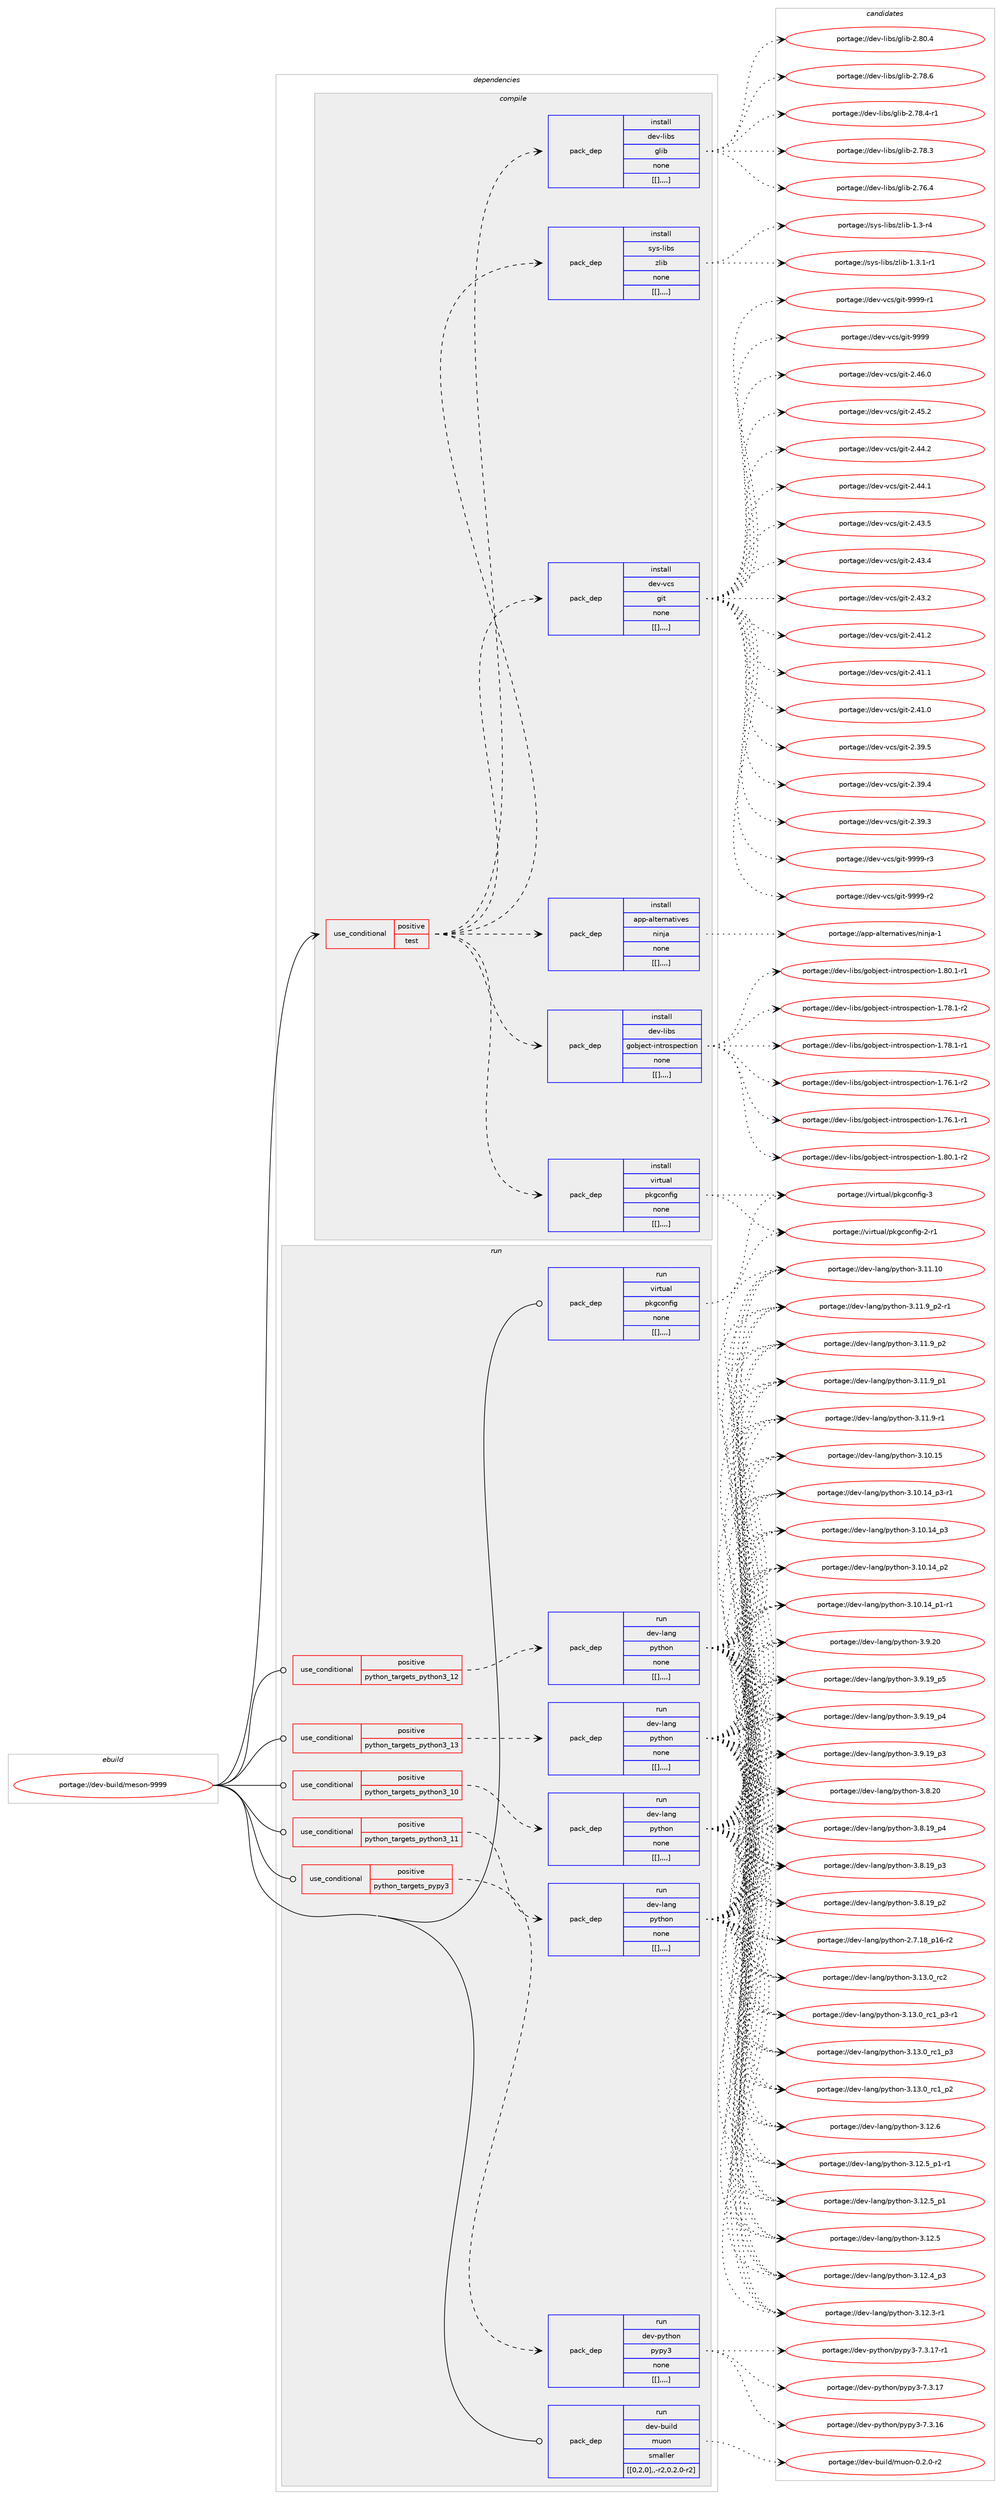digraph prolog {

# *************
# Graph options
# *************

newrank=true;
concentrate=true;
compound=true;
graph [rankdir=LR,fontname=Helvetica,fontsize=10,ranksep=1.5];#, ranksep=2.5, nodesep=0.2];
edge  [arrowhead=vee];
node  [fontname=Helvetica,fontsize=10];

# **********
# The ebuild
# **********

subgraph cluster_leftcol {
color=gray;
label=<<i>ebuild</i>>;
id [label="portage://dev-build/meson-9999", color=red, width=4, href="../dev-build/meson-9999.svg"];
}

# ****************
# The dependencies
# ****************

subgraph cluster_midcol {
color=gray;
label=<<i>dependencies</i>>;
subgraph cluster_compile {
fillcolor="#eeeeee";
style=filled;
label=<<i>compile</i>>;
subgraph cond16878 {
dependency64640 [label=<<TABLE BORDER="0" CELLBORDER="1" CELLSPACING="0" CELLPADDING="4"><TR><TD ROWSPAN="3" CELLPADDING="10">use_conditional</TD></TR><TR><TD>positive</TD></TR><TR><TD>test</TD></TR></TABLE>>, shape=none, color=red];
subgraph pack46841 {
dependency64641 [label=<<TABLE BORDER="0" CELLBORDER="1" CELLSPACING="0" CELLPADDING="4" WIDTH="220"><TR><TD ROWSPAN="6" CELLPADDING="30">pack_dep</TD></TR><TR><TD WIDTH="110">install</TD></TR><TR><TD>dev-libs</TD></TR><TR><TD>glib</TD></TR><TR><TD>none</TD></TR><TR><TD>[[],,,,]</TD></TR></TABLE>>, shape=none, color=blue];
}
dependency64640:e -> dependency64641:w [weight=20,style="dashed",arrowhead="vee"];
subgraph pack46842 {
dependency64642 [label=<<TABLE BORDER="0" CELLBORDER="1" CELLSPACING="0" CELLPADDING="4" WIDTH="220"><TR><TD ROWSPAN="6" CELLPADDING="30">pack_dep</TD></TR><TR><TD WIDTH="110">install</TD></TR><TR><TD>dev-libs</TD></TR><TR><TD>gobject-introspection</TD></TR><TR><TD>none</TD></TR><TR><TD>[[],,,,]</TD></TR></TABLE>>, shape=none, color=blue];
}
dependency64640:e -> dependency64642:w [weight=20,style="dashed",arrowhead="vee"];
subgraph pack46843 {
dependency64643 [label=<<TABLE BORDER="0" CELLBORDER="1" CELLSPACING="0" CELLPADDING="4" WIDTH="220"><TR><TD ROWSPAN="6" CELLPADDING="30">pack_dep</TD></TR><TR><TD WIDTH="110">install</TD></TR><TR><TD>app-alternatives</TD></TR><TR><TD>ninja</TD></TR><TR><TD>none</TD></TR><TR><TD>[[],,,,]</TD></TR></TABLE>>, shape=none, color=blue];
}
dependency64640:e -> dependency64643:w [weight=20,style="dashed",arrowhead="vee"];
subgraph pack46844 {
dependency64644 [label=<<TABLE BORDER="0" CELLBORDER="1" CELLSPACING="0" CELLPADDING="4" WIDTH="220"><TR><TD ROWSPAN="6" CELLPADDING="30">pack_dep</TD></TR><TR><TD WIDTH="110">install</TD></TR><TR><TD>dev-vcs</TD></TR><TR><TD>git</TD></TR><TR><TD>none</TD></TR><TR><TD>[[],,,,]</TD></TR></TABLE>>, shape=none, color=blue];
}
dependency64640:e -> dependency64644:w [weight=20,style="dashed",arrowhead="vee"];
subgraph pack46845 {
dependency64645 [label=<<TABLE BORDER="0" CELLBORDER="1" CELLSPACING="0" CELLPADDING="4" WIDTH="220"><TR><TD ROWSPAN="6" CELLPADDING="30">pack_dep</TD></TR><TR><TD WIDTH="110">install</TD></TR><TR><TD>sys-libs</TD></TR><TR><TD>zlib</TD></TR><TR><TD>none</TD></TR><TR><TD>[[],,,,]</TD></TR></TABLE>>, shape=none, color=blue];
}
dependency64640:e -> dependency64645:w [weight=20,style="dashed",arrowhead="vee"];
subgraph pack46846 {
dependency64646 [label=<<TABLE BORDER="0" CELLBORDER="1" CELLSPACING="0" CELLPADDING="4" WIDTH="220"><TR><TD ROWSPAN="6" CELLPADDING="30">pack_dep</TD></TR><TR><TD WIDTH="110">install</TD></TR><TR><TD>virtual</TD></TR><TR><TD>pkgconfig</TD></TR><TR><TD>none</TD></TR><TR><TD>[[],,,,]</TD></TR></TABLE>>, shape=none, color=blue];
}
dependency64640:e -> dependency64646:w [weight=20,style="dashed",arrowhead="vee"];
}
id:e -> dependency64640:w [weight=20,style="solid",arrowhead="vee"];
}
subgraph cluster_compileandrun {
fillcolor="#eeeeee";
style=filled;
label=<<i>compile and run</i>>;
}
subgraph cluster_run {
fillcolor="#eeeeee";
style=filled;
label=<<i>run</i>>;
subgraph cond16879 {
dependency64647 [label=<<TABLE BORDER="0" CELLBORDER="1" CELLSPACING="0" CELLPADDING="4"><TR><TD ROWSPAN="3" CELLPADDING="10">use_conditional</TD></TR><TR><TD>positive</TD></TR><TR><TD>python_targets_pypy3</TD></TR></TABLE>>, shape=none, color=red];
subgraph pack46847 {
dependency64648 [label=<<TABLE BORDER="0" CELLBORDER="1" CELLSPACING="0" CELLPADDING="4" WIDTH="220"><TR><TD ROWSPAN="6" CELLPADDING="30">pack_dep</TD></TR><TR><TD WIDTH="110">run</TD></TR><TR><TD>dev-python</TD></TR><TR><TD>pypy3</TD></TR><TR><TD>none</TD></TR><TR><TD>[[],,,,]</TD></TR></TABLE>>, shape=none, color=blue];
}
dependency64647:e -> dependency64648:w [weight=20,style="dashed",arrowhead="vee"];
}
id:e -> dependency64647:w [weight=20,style="solid",arrowhead="odot"];
subgraph cond16880 {
dependency64649 [label=<<TABLE BORDER="0" CELLBORDER="1" CELLSPACING="0" CELLPADDING="4"><TR><TD ROWSPAN="3" CELLPADDING="10">use_conditional</TD></TR><TR><TD>positive</TD></TR><TR><TD>python_targets_python3_10</TD></TR></TABLE>>, shape=none, color=red];
subgraph pack46848 {
dependency64650 [label=<<TABLE BORDER="0" CELLBORDER="1" CELLSPACING="0" CELLPADDING="4" WIDTH="220"><TR><TD ROWSPAN="6" CELLPADDING="30">pack_dep</TD></TR><TR><TD WIDTH="110">run</TD></TR><TR><TD>dev-lang</TD></TR><TR><TD>python</TD></TR><TR><TD>none</TD></TR><TR><TD>[[],,,,]</TD></TR></TABLE>>, shape=none, color=blue];
}
dependency64649:e -> dependency64650:w [weight=20,style="dashed",arrowhead="vee"];
}
id:e -> dependency64649:w [weight=20,style="solid",arrowhead="odot"];
subgraph cond16881 {
dependency64651 [label=<<TABLE BORDER="0" CELLBORDER="1" CELLSPACING="0" CELLPADDING="4"><TR><TD ROWSPAN="3" CELLPADDING="10">use_conditional</TD></TR><TR><TD>positive</TD></TR><TR><TD>python_targets_python3_11</TD></TR></TABLE>>, shape=none, color=red];
subgraph pack46849 {
dependency64652 [label=<<TABLE BORDER="0" CELLBORDER="1" CELLSPACING="0" CELLPADDING="4" WIDTH="220"><TR><TD ROWSPAN="6" CELLPADDING="30">pack_dep</TD></TR><TR><TD WIDTH="110">run</TD></TR><TR><TD>dev-lang</TD></TR><TR><TD>python</TD></TR><TR><TD>none</TD></TR><TR><TD>[[],,,,]</TD></TR></TABLE>>, shape=none, color=blue];
}
dependency64651:e -> dependency64652:w [weight=20,style="dashed",arrowhead="vee"];
}
id:e -> dependency64651:w [weight=20,style="solid",arrowhead="odot"];
subgraph cond16882 {
dependency64653 [label=<<TABLE BORDER="0" CELLBORDER="1" CELLSPACING="0" CELLPADDING="4"><TR><TD ROWSPAN="3" CELLPADDING="10">use_conditional</TD></TR><TR><TD>positive</TD></TR><TR><TD>python_targets_python3_12</TD></TR></TABLE>>, shape=none, color=red];
subgraph pack46850 {
dependency64654 [label=<<TABLE BORDER="0" CELLBORDER="1" CELLSPACING="0" CELLPADDING="4" WIDTH="220"><TR><TD ROWSPAN="6" CELLPADDING="30">pack_dep</TD></TR><TR><TD WIDTH="110">run</TD></TR><TR><TD>dev-lang</TD></TR><TR><TD>python</TD></TR><TR><TD>none</TD></TR><TR><TD>[[],,,,]</TD></TR></TABLE>>, shape=none, color=blue];
}
dependency64653:e -> dependency64654:w [weight=20,style="dashed",arrowhead="vee"];
}
id:e -> dependency64653:w [weight=20,style="solid",arrowhead="odot"];
subgraph cond16883 {
dependency64655 [label=<<TABLE BORDER="0" CELLBORDER="1" CELLSPACING="0" CELLPADDING="4"><TR><TD ROWSPAN="3" CELLPADDING="10">use_conditional</TD></TR><TR><TD>positive</TD></TR><TR><TD>python_targets_python3_13</TD></TR></TABLE>>, shape=none, color=red];
subgraph pack46851 {
dependency64656 [label=<<TABLE BORDER="0" CELLBORDER="1" CELLSPACING="0" CELLPADDING="4" WIDTH="220"><TR><TD ROWSPAN="6" CELLPADDING="30">pack_dep</TD></TR><TR><TD WIDTH="110">run</TD></TR><TR><TD>dev-lang</TD></TR><TR><TD>python</TD></TR><TR><TD>none</TD></TR><TR><TD>[[],,,,]</TD></TR></TABLE>>, shape=none, color=blue];
}
dependency64655:e -> dependency64656:w [weight=20,style="dashed",arrowhead="vee"];
}
id:e -> dependency64655:w [weight=20,style="solid",arrowhead="odot"];
subgraph pack46852 {
dependency64657 [label=<<TABLE BORDER="0" CELLBORDER="1" CELLSPACING="0" CELLPADDING="4" WIDTH="220"><TR><TD ROWSPAN="6" CELLPADDING="30">pack_dep</TD></TR><TR><TD WIDTH="110">run</TD></TR><TR><TD>virtual</TD></TR><TR><TD>pkgconfig</TD></TR><TR><TD>none</TD></TR><TR><TD>[[],,,,]</TD></TR></TABLE>>, shape=none, color=blue];
}
id:e -> dependency64657:w [weight=20,style="solid",arrowhead="odot"];
subgraph pack46853 {
dependency64658 [label=<<TABLE BORDER="0" CELLBORDER="1" CELLSPACING="0" CELLPADDING="4" WIDTH="220"><TR><TD ROWSPAN="6" CELLPADDING="30">pack_dep</TD></TR><TR><TD WIDTH="110">run</TD></TR><TR><TD>dev-build</TD></TR><TR><TD>muon</TD></TR><TR><TD>smaller</TD></TR><TR><TD>[[0,2,0],,-r2,0.2.0-r2]</TD></TR></TABLE>>, shape=none, color=blue];
}
id:e -> dependency64658:w [weight=20,style="solid",arrowhead="odot"];
}
}

# **************
# The candidates
# **************

subgraph cluster_choices {
rank=same;
color=gray;
label=<<i>candidates</i>>;

subgraph choice46841 {
color=black;
nodesep=1;
choice1001011184510810598115471031081059845504656484652 [label="portage://dev-libs/glib-2.80.4", color=red, width=4,href="../dev-libs/glib-2.80.4.svg"];
choice1001011184510810598115471031081059845504655564654 [label="portage://dev-libs/glib-2.78.6", color=red, width=4,href="../dev-libs/glib-2.78.6.svg"];
choice10010111845108105981154710310810598455046555646524511449 [label="portage://dev-libs/glib-2.78.4-r1", color=red, width=4,href="../dev-libs/glib-2.78.4-r1.svg"];
choice1001011184510810598115471031081059845504655564651 [label="portage://dev-libs/glib-2.78.3", color=red, width=4,href="../dev-libs/glib-2.78.3.svg"];
choice1001011184510810598115471031081059845504655544652 [label="portage://dev-libs/glib-2.76.4", color=red, width=4,href="../dev-libs/glib-2.76.4.svg"];
dependency64641:e -> choice1001011184510810598115471031081059845504656484652:w [style=dotted,weight="100"];
dependency64641:e -> choice1001011184510810598115471031081059845504655564654:w [style=dotted,weight="100"];
dependency64641:e -> choice10010111845108105981154710310810598455046555646524511449:w [style=dotted,weight="100"];
dependency64641:e -> choice1001011184510810598115471031081059845504655564651:w [style=dotted,weight="100"];
dependency64641:e -> choice1001011184510810598115471031081059845504655544652:w [style=dotted,weight="100"];
}
subgraph choice46842 {
color=black;
nodesep=1;
choice10010111845108105981154710311198106101991164510511011611411111511210199116105111110454946564846494511450 [label="portage://dev-libs/gobject-introspection-1.80.1-r2", color=red, width=4,href="../dev-libs/gobject-introspection-1.80.1-r2.svg"];
choice10010111845108105981154710311198106101991164510511011611411111511210199116105111110454946564846494511449 [label="portage://dev-libs/gobject-introspection-1.80.1-r1", color=red, width=4,href="../dev-libs/gobject-introspection-1.80.1-r1.svg"];
choice10010111845108105981154710311198106101991164510511011611411111511210199116105111110454946555646494511450 [label="portage://dev-libs/gobject-introspection-1.78.1-r2", color=red, width=4,href="../dev-libs/gobject-introspection-1.78.1-r2.svg"];
choice10010111845108105981154710311198106101991164510511011611411111511210199116105111110454946555646494511449 [label="portage://dev-libs/gobject-introspection-1.78.1-r1", color=red, width=4,href="../dev-libs/gobject-introspection-1.78.1-r1.svg"];
choice10010111845108105981154710311198106101991164510511011611411111511210199116105111110454946555446494511450 [label="portage://dev-libs/gobject-introspection-1.76.1-r2", color=red, width=4,href="../dev-libs/gobject-introspection-1.76.1-r2.svg"];
choice10010111845108105981154710311198106101991164510511011611411111511210199116105111110454946555446494511449 [label="portage://dev-libs/gobject-introspection-1.76.1-r1", color=red, width=4,href="../dev-libs/gobject-introspection-1.76.1-r1.svg"];
dependency64642:e -> choice10010111845108105981154710311198106101991164510511011611411111511210199116105111110454946564846494511450:w [style=dotted,weight="100"];
dependency64642:e -> choice10010111845108105981154710311198106101991164510511011611411111511210199116105111110454946564846494511449:w [style=dotted,weight="100"];
dependency64642:e -> choice10010111845108105981154710311198106101991164510511011611411111511210199116105111110454946555646494511450:w [style=dotted,weight="100"];
dependency64642:e -> choice10010111845108105981154710311198106101991164510511011611411111511210199116105111110454946555646494511449:w [style=dotted,weight="100"];
dependency64642:e -> choice10010111845108105981154710311198106101991164510511011611411111511210199116105111110454946555446494511450:w [style=dotted,weight="100"];
dependency64642:e -> choice10010111845108105981154710311198106101991164510511011611411111511210199116105111110454946555446494511449:w [style=dotted,weight="100"];
}
subgraph choice46843 {
color=black;
nodesep=1;
choice9711211245971081161011141109711610511810111547110105110106974549 [label="portage://app-alternatives/ninja-1", color=red, width=4,href="../app-alternatives/ninja-1.svg"];
dependency64643:e -> choice9711211245971081161011141109711610511810111547110105110106974549:w [style=dotted,weight="100"];
}
subgraph choice46844 {
color=black;
nodesep=1;
choice10010111845118991154710310511645575757574511451 [label="portage://dev-vcs/git-9999-r3", color=red, width=4,href="../dev-vcs/git-9999-r3.svg"];
choice10010111845118991154710310511645575757574511450 [label="portage://dev-vcs/git-9999-r2", color=red, width=4,href="../dev-vcs/git-9999-r2.svg"];
choice10010111845118991154710310511645575757574511449 [label="portage://dev-vcs/git-9999-r1", color=red, width=4,href="../dev-vcs/git-9999-r1.svg"];
choice1001011184511899115471031051164557575757 [label="portage://dev-vcs/git-9999", color=red, width=4,href="../dev-vcs/git-9999.svg"];
choice10010111845118991154710310511645504652544648 [label="portage://dev-vcs/git-2.46.0", color=red, width=4,href="../dev-vcs/git-2.46.0.svg"];
choice10010111845118991154710310511645504652534650 [label="portage://dev-vcs/git-2.45.2", color=red, width=4,href="../dev-vcs/git-2.45.2.svg"];
choice10010111845118991154710310511645504652524650 [label="portage://dev-vcs/git-2.44.2", color=red, width=4,href="../dev-vcs/git-2.44.2.svg"];
choice10010111845118991154710310511645504652524649 [label="portage://dev-vcs/git-2.44.1", color=red, width=4,href="../dev-vcs/git-2.44.1.svg"];
choice10010111845118991154710310511645504652514653 [label="portage://dev-vcs/git-2.43.5", color=red, width=4,href="../dev-vcs/git-2.43.5.svg"];
choice10010111845118991154710310511645504652514652 [label="portage://dev-vcs/git-2.43.4", color=red, width=4,href="../dev-vcs/git-2.43.4.svg"];
choice10010111845118991154710310511645504652514650 [label="portage://dev-vcs/git-2.43.2", color=red, width=4,href="../dev-vcs/git-2.43.2.svg"];
choice10010111845118991154710310511645504652494650 [label="portage://dev-vcs/git-2.41.2", color=red, width=4,href="../dev-vcs/git-2.41.2.svg"];
choice10010111845118991154710310511645504652494649 [label="portage://dev-vcs/git-2.41.1", color=red, width=4,href="../dev-vcs/git-2.41.1.svg"];
choice10010111845118991154710310511645504652494648 [label="portage://dev-vcs/git-2.41.0", color=red, width=4,href="../dev-vcs/git-2.41.0.svg"];
choice10010111845118991154710310511645504651574653 [label="portage://dev-vcs/git-2.39.5", color=red, width=4,href="../dev-vcs/git-2.39.5.svg"];
choice10010111845118991154710310511645504651574652 [label="portage://dev-vcs/git-2.39.4", color=red, width=4,href="../dev-vcs/git-2.39.4.svg"];
choice10010111845118991154710310511645504651574651 [label="portage://dev-vcs/git-2.39.3", color=red, width=4,href="../dev-vcs/git-2.39.3.svg"];
dependency64644:e -> choice10010111845118991154710310511645575757574511451:w [style=dotted,weight="100"];
dependency64644:e -> choice10010111845118991154710310511645575757574511450:w [style=dotted,weight="100"];
dependency64644:e -> choice10010111845118991154710310511645575757574511449:w [style=dotted,weight="100"];
dependency64644:e -> choice1001011184511899115471031051164557575757:w [style=dotted,weight="100"];
dependency64644:e -> choice10010111845118991154710310511645504652544648:w [style=dotted,weight="100"];
dependency64644:e -> choice10010111845118991154710310511645504652534650:w [style=dotted,weight="100"];
dependency64644:e -> choice10010111845118991154710310511645504652524650:w [style=dotted,weight="100"];
dependency64644:e -> choice10010111845118991154710310511645504652524649:w [style=dotted,weight="100"];
dependency64644:e -> choice10010111845118991154710310511645504652514653:w [style=dotted,weight="100"];
dependency64644:e -> choice10010111845118991154710310511645504652514652:w [style=dotted,weight="100"];
dependency64644:e -> choice10010111845118991154710310511645504652514650:w [style=dotted,weight="100"];
dependency64644:e -> choice10010111845118991154710310511645504652494650:w [style=dotted,weight="100"];
dependency64644:e -> choice10010111845118991154710310511645504652494649:w [style=dotted,weight="100"];
dependency64644:e -> choice10010111845118991154710310511645504652494648:w [style=dotted,weight="100"];
dependency64644:e -> choice10010111845118991154710310511645504651574653:w [style=dotted,weight="100"];
dependency64644:e -> choice10010111845118991154710310511645504651574652:w [style=dotted,weight="100"];
dependency64644:e -> choice10010111845118991154710310511645504651574651:w [style=dotted,weight="100"];
}
subgraph choice46845 {
color=black;
nodesep=1;
choice115121115451081059811547122108105984549465146494511449 [label="portage://sys-libs/zlib-1.3.1-r1", color=red, width=4,href="../sys-libs/zlib-1.3.1-r1.svg"];
choice11512111545108105981154712210810598454946514511452 [label="portage://sys-libs/zlib-1.3-r4", color=red, width=4,href="../sys-libs/zlib-1.3-r4.svg"];
dependency64645:e -> choice115121115451081059811547122108105984549465146494511449:w [style=dotted,weight="100"];
dependency64645:e -> choice11512111545108105981154712210810598454946514511452:w [style=dotted,weight="100"];
}
subgraph choice46846 {
color=black;
nodesep=1;
choice1181051141161179710847112107103991111101021051034551 [label="portage://virtual/pkgconfig-3", color=red, width=4,href="../virtual/pkgconfig-3.svg"];
choice11810511411611797108471121071039911111010210510345504511449 [label="portage://virtual/pkgconfig-2-r1", color=red, width=4,href="../virtual/pkgconfig-2-r1.svg"];
dependency64646:e -> choice1181051141161179710847112107103991111101021051034551:w [style=dotted,weight="100"];
dependency64646:e -> choice11810511411611797108471121071039911111010210510345504511449:w [style=dotted,weight="100"];
}
subgraph choice46847 {
color=black;
nodesep=1;
choice100101118451121211161041111104711212111212151455546514649554511449 [label="portage://dev-python/pypy3-7.3.17-r1", color=red, width=4,href="../dev-python/pypy3-7.3.17-r1.svg"];
choice10010111845112121116104111110471121211121215145554651464955 [label="portage://dev-python/pypy3-7.3.17", color=red, width=4,href="../dev-python/pypy3-7.3.17.svg"];
choice10010111845112121116104111110471121211121215145554651464954 [label="portage://dev-python/pypy3-7.3.16", color=red, width=4,href="../dev-python/pypy3-7.3.16.svg"];
dependency64648:e -> choice100101118451121211161041111104711212111212151455546514649554511449:w [style=dotted,weight="100"];
dependency64648:e -> choice10010111845112121116104111110471121211121215145554651464955:w [style=dotted,weight="100"];
dependency64648:e -> choice10010111845112121116104111110471121211121215145554651464954:w [style=dotted,weight="100"];
}
subgraph choice46848 {
color=black;
nodesep=1;
choice10010111845108971101034711212111610411111045514649514648951149950 [label="portage://dev-lang/python-3.13.0_rc2", color=red, width=4,href="../dev-lang/python-3.13.0_rc2.svg"];
choice1001011184510897110103471121211161041111104551464951464895114994995112514511449 [label="portage://dev-lang/python-3.13.0_rc1_p3-r1", color=red, width=4,href="../dev-lang/python-3.13.0_rc1_p3-r1.svg"];
choice100101118451089711010347112121116104111110455146495146489511499499511251 [label="portage://dev-lang/python-3.13.0_rc1_p3", color=red, width=4,href="../dev-lang/python-3.13.0_rc1_p3.svg"];
choice100101118451089711010347112121116104111110455146495146489511499499511250 [label="portage://dev-lang/python-3.13.0_rc1_p2", color=red, width=4,href="../dev-lang/python-3.13.0_rc1_p2.svg"];
choice10010111845108971101034711212111610411111045514649504654 [label="portage://dev-lang/python-3.12.6", color=red, width=4,href="../dev-lang/python-3.12.6.svg"];
choice1001011184510897110103471121211161041111104551464950465395112494511449 [label="portage://dev-lang/python-3.12.5_p1-r1", color=red, width=4,href="../dev-lang/python-3.12.5_p1-r1.svg"];
choice100101118451089711010347112121116104111110455146495046539511249 [label="portage://dev-lang/python-3.12.5_p1", color=red, width=4,href="../dev-lang/python-3.12.5_p1.svg"];
choice10010111845108971101034711212111610411111045514649504653 [label="portage://dev-lang/python-3.12.5", color=red, width=4,href="../dev-lang/python-3.12.5.svg"];
choice100101118451089711010347112121116104111110455146495046529511251 [label="portage://dev-lang/python-3.12.4_p3", color=red, width=4,href="../dev-lang/python-3.12.4_p3.svg"];
choice100101118451089711010347112121116104111110455146495046514511449 [label="portage://dev-lang/python-3.12.3-r1", color=red, width=4,href="../dev-lang/python-3.12.3-r1.svg"];
choice1001011184510897110103471121211161041111104551464949464948 [label="portage://dev-lang/python-3.11.10", color=red, width=4,href="../dev-lang/python-3.11.10.svg"];
choice1001011184510897110103471121211161041111104551464949465795112504511449 [label="portage://dev-lang/python-3.11.9_p2-r1", color=red, width=4,href="../dev-lang/python-3.11.9_p2-r1.svg"];
choice100101118451089711010347112121116104111110455146494946579511250 [label="portage://dev-lang/python-3.11.9_p2", color=red, width=4,href="../dev-lang/python-3.11.9_p2.svg"];
choice100101118451089711010347112121116104111110455146494946579511249 [label="portage://dev-lang/python-3.11.9_p1", color=red, width=4,href="../dev-lang/python-3.11.9_p1.svg"];
choice100101118451089711010347112121116104111110455146494946574511449 [label="portage://dev-lang/python-3.11.9-r1", color=red, width=4,href="../dev-lang/python-3.11.9-r1.svg"];
choice1001011184510897110103471121211161041111104551464948464953 [label="portage://dev-lang/python-3.10.15", color=red, width=4,href="../dev-lang/python-3.10.15.svg"];
choice100101118451089711010347112121116104111110455146494846495295112514511449 [label="portage://dev-lang/python-3.10.14_p3-r1", color=red, width=4,href="../dev-lang/python-3.10.14_p3-r1.svg"];
choice10010111845108971101034711212111610411111045514649484649529511251 [label="portage://dev-lang/python-3.10.14_p3", color=red, width=4,href="../dev-lang/python-3.10.14_p3.svg"];
choice10010111845108971101034711212111610411111045514649484649529511250 [label="portage://dev-lang/python-3.10.14_p2", color=red, width=4,href="../dev-lang/python-3.10.14_p2.svg"];
choice100101118451089711010347112121116104111110455146494846495295112494511449 [label="portage://dev-lang/python-3.10.14_p1-r1", color=red, width=4,href="../dev-lang/python-3.10.14_p1-r1.svg"];
choice10010111845108971101034711212111610411111045514657465048 [label="portage://dev-lang/python-3.9.20", color=red, width=4,href="../dev-lang/python-3.9.20.svg"];
choice100101118451089711010347112121116104111110455146574649579511253 [label="portage://dev-lang/python-3.9.19_p5", color=red, width=4,href="../dev-lang/python-3.9.19_p5.svg"];
choice100101118451089711010347112121116104111110455146574649579511252 [label="portage://dev-lang/python-3.9.19_p4", color=red, width=4,href="../dev-lang/python-3.9.19_p4.svg"];
choice100101118451089711010347112121116104111110455146574649579511251 [label="portage://dev-lang/python-3.9.19_p3", color=red, width=4,href="../dev-lang/python-3.9.19_p3.svg"];
choice10010111845108971101034711212111610411111045514656465048 [label="portage://dev-lang/python-3.8.20", color=red, width=4,href="../dev-lang/python-3.8.20.svg"];
choice100101118451089711010347112121116104111110455146564649579511252 [label="portage://dev-lang/python-3.8.19_p4", color=red, width=4,href="../dev-lang/python-3.8.19_p4.svg"];
choice100101118451089711010347112121116104111110455146564649579511251 [label="portage://dev-lang/python-3.8.19_p3", color=red, width=4,href="../dev-lang/python-3.8.19_p3.svg"];
choice100101118451089711010347112121116104111110455146564649579511250 [label="portage://dev-lang/python-3.8.19_p2", color=red, width=4,href="../dev-lang/python-3.8.19_p2.svg"];
choice100101118451089711010347112121116104111110455046554649569511249544511450 [label="portage://dev-lang/python-2.7.18_p16-r2", color=red, width=4,href="../dev-lang/python-2.7.18_p16-r2.svg"];
dependency64650:e -> choice10010111845108971101034711212111610411111045514649514648951149950:w [style=dotted,weight="100"];
dependency64650:e -> choice1001011184510897110103471121211161041111104551464951464895114994995112514511449:w [style=dotted,weight="100"];
dependency64650:e -> choice100101118451089711010347112121116104111110455146495146489511499499511251:w [style=dotted,weight="100"];
dependency64650:e -> choice100101118451089711010347112121116104111110455146495146489511499499511250:w [style=dotted,weight="100"];
dependency64650:e -> choice10010111845108971101034711212111610411111045514649504654:w [style=dotted,weight="100"];
dependency64650:e -> choice1001011184510897110103471121211161041111104551464950465395112494511449:w [style=dotted,weight="100"];
dependency64650:e -> choice100101118451089711010347112121116104111110455146495046539511249:w [style=dotted,weight="100"];
dependency64650:e -> choice10010111845108971101034711212111610411111045514649504653:w [style=dotted,weight="100"];
dependency64650:e -> choice100101118451089711010347112121116104111110455146495046529511251:w [style=dotted,weight="100"];
dependency64650:e -> choice100101118451089711010347112121116104111110455146495046514511449:w [style=dotted,weight="100"];
dependency64650:e -> choice1001011184510897110103471121211161041111104551464949464948:w [style=dotted,weight="100"];
dependency64650:e -> choice1001011184510897110103471121211161041111104551464949465795112504511449:w [style=dotted,weight="100"];
dependency64650:e -> choice100101118451089711010347112121116104111110455146494946579511250:w [style=dotted,weight="100"];
dependency64650:e -> choice100101118451089711010347112121116104111110455146494946579511249:w [style=dotted,weight="100"];
dependency64650:e -> choice100101118451089711010347112121116104111110455146494946574511449:w [style=dotted,weight="100"];
dependency64650:e -> choice1001011184510897110103471121211161041111104551464948464953:w [style=dotted,weight="100"];
dependency64650:e -> choice100101118451089711010347112121116104111110455146494846495295112514511449:w [style=dotted,weight="100"];
dependency64650:e -> choice10010111845108971101034711212111610411111045514649484649529511251:w [style=dotted,weight="100"];
dependency64650:e -> choice10010111845108971101034711212111610411111045514649484649529511250:w [style=dotted,weight="100"];
dependency64650:e -> choice100101118451089711010347112121116104111110455146494846495295112494511449:w [style=dotted,weight="100"];
dependency64650:e -> choice10010111845108971101034711212111610411111045514657465048:w [style=dotted,weight="100"];
dependency64650:e -> choice100101118451089711010347112121116104111110455146574649579511253:w [style=dotted,weight="100"];
dependency64650:e -> choice100101118451089711010347112121116104111110455146574649579511252:w [style=dotted,weight="100"];
dependency64650:e -> choice100101118451089711010347112121116104111110455146574649579511251:w [style=dotted,weight="100"];
dependency64650:e -> choice10010111845108971101034711212111610411111045514656465048:w [style=dotted,weight="100"];
dependency64650:e -> choice100101118451089711010347112121116104111110455146564649579511252:w [style=dotted,weight="100"];
dependency64650:e -> choice100101118451089711010347112121116104111110455146564649579511251:w [style=dotted,weight="100"];
dependency64650:e -> choice100101118451089711010347112121116104111110455146564649579511250:w [style=dotted,weight="100"];
dependency64650:e -> choice100101118451089711010347112121116104111110455046554649569511249544511450:w [style=dotted,weight="100"];
}
subgraph choice46849 {
color=black;
nodesep=1;
choice10010111845108971101034711212111610411111045514649514648951149950 [label="portage://dev-lang/python-3.13.0_rc2", color=red, width=4,href="../dev-lang/python-3.13.0_rc2.svg"];
choice1001011184510897110103471121211161041111104551464951464895114994995112514511449 [label="portage://dev-lang/python-3.13.0_rc1_p3-r1", color=red, width=4,href="../dev-lang/python-3.13.0_rc1_p3-r1.svg"];
choice100101118451089711010347112121116104111110455146495146489511499499511251 [label="portage://dev-lang/python-3.13.0_rc1_p3", color=red, width=4,href="../dev-lang/python-3.13.0_rc1_p3.svg"];
choice100101118451089711010347112121116104111110455146495146489511499499511250 [label="portage://dev-lang/python-3.13.0_rc1_p2", color=red, width=4,href="../dev-lang/python-3.13.0_rc1_p2.svg"];
choice10010111845108971101034711212111610411111045514649504654 [label="portage://dev-lang/python-3.12.6", color=red, width=4,href="../dev-lang/python-3.12.6.svg"];
choice1001011184510897110103471121211161041111104551464950465395112494511449 [label="portage://dev-lang/python-3.12.5_p1-r1", color=red, width=4,href="../dev-lang/python-3.12.5_p1-r1.svg"];
choice100101118451089711010347112121116104111110455146495046539511249 [label="portage://dev-lang/python-3.12.5_p1", color=red, width=4,href="../dev-lang/python-3.12.5_p1.svg"];
choice10010111845108971101034711212111610411111045514649504653 [label="portage://dev-lang/python-3.12.5", color=red, width=4,href="../dev-lang/python-3.12.5.svg"];
choice100101118451089711010347112121116104111110455146495046529511251 [label="portage://dev-lang/python-3.12.4_p3", color=red, width=4,href="../dev-lang/python-3.12.4_p3.svg"];
choice100101118451089711010347112121116104111110455146495046514511449 [label="portage://dev-lang/python-3.12.3-r1", color=red, width=4,href="../dev-lang/python-3.12.3-r1.svg"];
choice1001011184510897110103471121211161041111104551464949464948 [label="portage://dev-lang/python-3.11.10", color=red, width=4,href="../dev-lang/python-3.11.10.svg"];
choice1001011184510897110103471121211161041111104551464949465795112504511449 [label="portage://dev-lang/python-3.11.9_p2-r1", color=red, width=4,href="../dev-lang/python-3.11.9_p2-r1.svg"];
choice100101118451089711010347112121116104111110455146494946579511250 [label="portage://dev-lang/python-3.11.9_p2", color=red, width=4,href="../dev-lang/python-3.11.9_p2.svg"];
choice100101118451089711010347112121116104111110455146494946579511249 [label="portage://dev-lang/python-3.11.9_p1", color=red, width=4,href="../dev-lang/python-3.11.9_p1.svg"];
choice100101118451089711010347112121116104111110455146494946574511449 [label="portage://dev-lang/python-3.11.9-r1", color=red, width=4,href="../dev-lang/python-3.11.9-r1.svg"];
choice1001011184510897110103471121211161041111104551464948464953 [label="portage://dev-lang/python-3.10.15", color=red, width=4,href="../dev-lang/python-3.10.15.svg"];
choice100101118451089711010347112121116104111110455146494846495295112514511449 [label="portage://dev-lang/python-3.10.14_p3-r1", color=red, width=4,href="../dev-lang/python-3.10.14_p3-r1.svg"];
choice10010111845108971101034711212111610411111045514649484649529511251 [label="portage://dev-lang/python-3.10.14_p3", color=red, width=4,href="../dev-lang/python-3.10.14_p3.svg"];
choice10010111845108971101034711212111610411111045514649484649529511250 [label="portage://dev-lang/python-3.10.14_p2", color=red, width=4,href="../dev-lang/python-3.10.14_p2.svg"];
choice100101118451089711010347112121116104111110455146494846495295112494511449 [label="portage://dev-lang/python-3.10.14_p1-r1", color=red, width=4,href="../dev-lang/python-3.10.14_p1-r1.svg"];
choice10010111845108971101034711212111610411111045514657465048 [label="portage://dev-lang/python-3.9.20", color=red, width=4,href="../dev-lang/python-3.9.20.svg"];
choice100101118451089711010347112121116104111110455146574649579511253 [label="portage://dev-lang/python-3.9.19_p5", color=red, width=4,href="../dev-lang/python-3.9.19_p5.svg"];
choice100101118451089711010347112121116104111110455146574649579511252 [label="portage://dev-lang/python-3.9.19_p4", color=red, width=4,href="../dev-lang/python-3.9.19_p4.svg"];
choice100101118451089711010347112121116104111110455146574649579511251 [label="portage://dev-lang/python-3.9.19_p3", color=red, width=4,href="../dev-lang/python-3.9.19_p3.svg"];
choice10010111845108971101034711212111610411111045514656465048 [label="portage://dev-lang/python-3.8.20", color=red, width=4,href="../dev-lang/python-3.8.20.svg"];
choice100101118451089711010347112121116104111110455146564649579511252 [label="portage://dev-lang/python-3.8.19_p4", color=red, width=4,href="../dev-lang/python-3.8.19_p4.svg"];
choice100101118451089711010347112121116104111110455146564649579511251 [label="portage://dev-lang/python-3.8.19_p3", color=red, width=4,href="../dev-lang/python-3.8.19_p3.svg"];
choice100101118451089711010347112121116104111110455146564649579511250 [label="portage://dev-lang/python-3.8.19_p2", color=red, width=4,href="../dev-lang/python-3.8.19_p2.svg"];
choice100101118451089711010347112121116104111110455046554649569511249544511450 [label="portage://dev-lang/python-2.7.18_p16-r2", color=red, width=4,href="../dev-lang/python-2.7.18_p16-r2.svg"];
dependency64652:e -> choice10010111845108971101034711212111610411111045514649514648951149950:w [style=dotted,weight="100"];
dependency64652:e -> choice1001011184510897110103471121211161041111104551464951464895114994995112514511449:w [style=dotted,weight="100"];
dependency64652:e -> choice100101118451089711010347112121116104111110455146495146489511499499511251:w [style=dotted,weight="100"];
dependency64652:e -> choice100101118451089711010347112121116104111110455146495146489511499499511250:w [style=dotted,weight="100"];
dependency64652:e -> choice10010111845108971101034711212111610411111045514649504654:w [style=dotted,weight="100"];
dependency64652:e -> choice1001011184510897110103471121211161041111104551464950465395112494511449:w [style=dotted,weight="100"];
dependency64652:e -> choice100101118451089711010347112121116104111110455146495046539511249:w [style=dotted,weight="100"];
dependency64652:e -> choice10010111845108971101034711212111610411111045514649504653:w [style=dotted,weight="100"];
dependency64652:e -> choice100101118451089711010347112121116104111110455146495046529511251:w [style=dotted,weight="100"];
dependency64652:e -> choice100101118451089711010347112121116104111110455146495046514511449:w [style=dotted,weight="100"];
dependency64652:e -> choice1001011184510897110103471121211161041111104551464949464948:w [style=dotted,weight="100"];
dependency64652:e -> choice1001011184510897110103471121211161041111104551464949465795112504511449:w [style=dotted,weight="100"];
dependency64652:e -> choice100101118451089711010347112121116104111110455146494946579511250:w [style=dotted,weight="100"];
dependency64652:e -> choice100101118451089711010347112121116104111110455146494946579511249:w [style=dotted,weight="100"];
dependency64652:e -> choice100101118451089711010347112121116104111110455146494946574511449:w [style=dotted,weight="100"];
dependency64652:e -> choice1001011184510897110103471121211161041111104551464948464953:w [style=dotted,weight="100"];
dependency64652:e -> choice100101118451089711010347112121116104111110455146494846495295112514511449:w [style=dotted,weight="100"];
dependency64652:e -> choice10010111845108971101034711212111610411111045514649484649529511251:w [style=dotted,weight="100"];
dependency64652:e -> choice10010111845108971101034711212111610411111045514649484649529511250:w [style=dotted,weight="100"];
dependency64652:e -> choice100101118451089711010347112121116104111110455146494846495295112494511449:w [style=dotted,weight="100"];
dependency64652:e -> choice10010111845108971101034711212111610411111045514657465048:w [style=dotted,weight="100"];
dependency64652:e -> choice100101118451089711010347112121116104111110455146574649579511253:w [style=dotted,weight="100"];
dependency64652:e -> choice100101118451089711010347112121116104111110455146574649579511252:w [style=dotted,weight="100"];
dependency64652:e -> choice100101118451089711010347112121116104111110455146574649579511251:w [style=dotted,weight="100"];
dependency64652:e -> choice10010111845108971101034711212111610411111045514656465048:w [style=dotted,weight="100"];
dependency64652:e -> choice100101118451089711010347112121116104111110455146564649579511252:w [style=dotted,weight="100"];
dependency64652:e -> choice100101118451089711010347112121116104111110455146564649579511251:w [style=dotted,weight="100"];
dependency64652:e -> choice100101118451089711010347112121116104111110455146564649579511250:w [style=dotted,weight="100"];
dependency64652:e -> choice100101118451089711010347112121116104111110455046554649569511249544511450:w [style=dotted,weight="100"];
}
subgraph choice46850 {
color=black;
nodesep=1;
choice10010111845108971101034711212111610411111045514649514648951149950 [label="portage://dev-lang/python-3.13.0_rc2", color=red, width=4,href="../dev-lang/python-3.13.0_rc2.svg"];
choice1001011184510897110103471121211161041111104551464951464895114994995112514511449 [label="portage://dev-lang/python-3.13.0_rc1_p3-r1", color=red, width=4,href="../dev-lang/python-3.13.0_rc1_p3-r1.svg"];
choice100101118451089711010347112121116104111110455146495146489511499499511251 [label="portage://dev-lang/python-3.13.0_rc1_p3", color=red, width=4,href="../dev-lang/python-3.13.0_rc1_p3.svg"];
choice100101118451089711010347112121116104111110455146495146489511499499511250 [label="portage://dev-lang/python-3.13.0_rc1_p2", color=red, width=4,href="../dev-lang/python-3.13.0_rc1_p2.svg"];
choice10010111845108971101034711212111610411111045514649504654 [label="portage://dev-lang/python-3.12.6", color=red, width=4,href="../dev-lang/python-3.12.6.svg"];
choice1001011184510897110103471121211161041111104551464950465395112494511449 [label="portage://dev-lang/python-3.12.5_p1-r1", color=red, width=4,href="../dev-lang/python-3.12.5_p1-r1.svg"];
choice100101118451089711010347112121116104111110455146495046539511249 [label="portage://dev-lang/python-3.12.5_p1", color=red, width=4,href="../dev-lang/python-3.12.5_p1.svg"];
choice10010111845108971101034711212111610411111045514649504653 [label="portage://dev-lang/python-3.12.5", color=red, width=4,href="../dev-lang/python-3.12.5.svg"];
choice100101118451089711010347112121116104111110455146495046529511251 [label="portage://dev-lang/python-3.12.4_p3", color=red, width=4,href="../dev-lang/python-3.12.4_p3.svg"];
choice100101118451089711010347112121116104111110455146495046514511449 [label="portage://dev-lang/python-3.12.3-r1", color=red, width=4,href="../dev-lang/python-3.12.3-r1.svg"];
choice1001011184510897110103471121211161041111104551464949464948 [label="portage://dev-lang/python-3.11.10", color=red, width=4,href="../dev-lang/python-3.11.10.svg"];
choice1001011184510897110103471121211161041111104551464949465795112504511449 [label="portage://dev-lang/python-3.11.9_p2-r1", color=red, width=4,href="../dev-lang/python-3.11.9_p2-r1.svg"];
choice100101118451089711010347112121116104111110455146494946579511250 [label="portage://dev-lang/python-3.11.9_p2", color=red, width=4,href="../dev-lang/python-3.11.9_p2.svg"];
choice100101118451089711010347112121116104111110455146494946579511249 [label="portage://dev-lang/python-3.11.9_p1", color=red, width=4,href="../dev-lang/python-3.11.9_p1.svg"];
choice100101118451089711010347112121116104111110455146494946574511449 [label="portage://dev-lang/python-3.11.9-r1", color=red, width=4,href="../dev-lang/python-3.11.9-r1.svg"];
choice1001011184510897110103471121211161041111104551464948464953 [label="portage://dev-lang/python-3.10.15", color=red, width=4,href="../dev-lang/python-3.10.15.svg"];
choice100101118451089711010347112121116104111110455146494846495295112514511449 [label="portage://dev-lang/python-3.10.14_p3-r1", color=red, width=4,href="../dev-lang/python-3.10.14_p3-r1.svg"];
choice10010111845108971101034711212111610411111045514649484649529511251 [label="portage://dev-lang/python-3.10.14_p3", color=red, width=4,href="../dev-lang/python-3.10.14_p3.svg"];
choice10010111845108971101034711212111610411111045514649484649529511250 [label="portage://dev-lang/python-3.10.14_p2", color=red, width=4,href="../dev-lang/python-3.10.14_p2.svg"];
choice100101118451089711010347112121116104111110455146494846495295112494511449 [label="portage://dev-lang/python-3.10.14_p1-r1", color=red, width=4,href="../dev-lang/python-3.10.14_p1-r1.svg"];
choice10010111845108971101034711212111610411111045514657465048 [label="portage://dev-lang/python-3.9.20", color=red, width=4,href="../dev-lang/python-3.9.20.svg"];
choice100101118451089711010347112121116104111110455146574649579511253 [label="portage://dev-lang/python-3.9.19_p5", color=red, width=4,href="../dev-lang/python-3.9.19_p5.svg"];
choice100101118451089711010347112121116104111110455146574649579511252 [label="portage://dev-lang/python-3.9.19_p4", color=red, width=4,href="../dev-lang/python-3.9.19_p4.svg"];
choice100101118451089711010347112121116104111110455146574649579511251 [label="portage://dev-lang/python-3.9.19_p3", color=red, width=4,href="../dev-lang/python-3.9.19_p3.svg"];
choice10010111845108971101034711212111610411111045514656465048 [label="portage://dev-lang/python-3.8.20", color=red, width=4,href="../dev-lang/python-3.8.20.svg"];
choice100101118451089711010347112121116104111110455146564649579511252 [label="portage://dev-lang/python-3.8.19_p4", color=red, width=4,href="../dev-lang/python-3.8.19_p4.svg"];
choice100101118451089711010347112121116104111110455146564649579511251 [label="portage://dev-lang/python-3.8.19_p3", color=red, width=4,href="../dev-lang/python-3.8.19_p3.svg"];
choice100101118451089711010347112121116104111110455146564649579511250 [label="portage://dev-lang/python-3.8.19_p2", color=red, width=4,href="../dev-lang/python-3.8.19_p2.svg"];
choice100101118451089711010347112121116104111110455046554649569511249544511450 [label="portage://dev-lang/python-2.7.18_p16-r2", color=red, width=4,href="../dev-lang/python-2.7.18_p16-r2.svg"];
dependency64654:e -> choice10010111845108971101034711212111610411111045514649514648951149950:w [style=dotted,weight="100"];
dependency64654:e -> choice1001011184510897110103471121211161041111104551464951464895114994995112514511449:w [style=dotted,weight="100"];
dependency64654:e -> choice100101118451089711010347112121116104111110455146495146489511499499511251:w [style=dotted,weight="100"];
dependency64654:e -> choice100101118451089711010347112121116104111110455146495146489511499499511250:w [style=dotted,weight="100"];
dependency64654:e -> choice10010111845108971101034711212111610411111045514649504654:w [style=dotted,weight="100"];
dependency64654:e -> choice1001011184510897110103471121211161041111104551464950465395112494511449:w [style=dotted,weight="100"];
dependency64654:e -> choice100101118451089711010347112121116104111110455146495046539511249:w [style=dotted,weight="100"];
dependency64654:e -> choice10010111845108971101034711212111610411111045514649504653:w [style=dotted,weight="100"];
dependency64654:e -> choice100101118451089711010347112121116104111110455146495046529511251:w [style=dotted,weight="100"];
dependency64654:e -> choice100101118451089711010347112121116104111110455146495046514511449:w [style=dotted,weight="100"];
dependency64654:e -> choice1001011184510897110103471121211161041111104551464949464948:w [style=dotted,weight="100"];
dependency64654:e -> choice1001011184510897110103471121211161041111104551464949465795112504511449:w [style=dotted,weight="100"];
dependency64654:e -> choice100101118451089711010347112121116104111110455146494946579511250:w [style=dotted,weight="100"];
dependency64654:e -> choice100101118451089711010347112121116104111110455146494946579511249:w [style=dotted,weight="100"];
dependency64654:e -> choice100101118451089711010347112121116104111110455146494946574511449:w [style=dotted,weight="100"];
dependency64654:e -> choice1001011184510897110103471121211161041111104551464948464953:w [style=dotted,weight="100"];
dependency64654:e -> choice100101118451089711010347112121116104111110455146494846495295112514511449:w [style=dotted,weight="100"];
dependency64654:e -> choice10010111845108971101034711212111610411111045514649484649529511251:w [style=dotted,weight="100"];
dependency64654:e -> choice10010111845108971101034711212111610411111045514649484649529511250:w [style=dotted,weight="100"];
dependency64654:e -> choice100101118451089711010347112121116104111110455146494846495295112494511449:w [style=dotted,weight="100"];
dependency64654:e -> choice10010111845108971101034711212111610411111045514657465048:w [style=dotted,weight="100"];
dependency64654:e -> choice100101118451089711010347112121116104111110455146574649579511253:w [style=dotted,weight="100"];
dependency64654:e -> choice100101118451089711010347112121116104111110455146574649579511252:w [style=dotted,weight="100"];
dependency64654:e -> choice100101118451089711010347112121116104111110455146574649579511251:w [style=dotted,weight="100"];
dependency64654:e -> choice10010111845108971101034711212111610411111045514656465048:w [style=dotted,weight="100"];
dependency64654:e -> choice100101118451089711010347112121116104111110455146564649579511252:w [style=dotted,weight="100"];
dependency64654:e -> choice100101118451089711010347112121116104111110455146564649579511251:w [style=dotted,weight="100"];
dependency64654:e -> choice100101118451089711010347112121116104111110455146564649579511250:w [style=dotted,weight="100"];
dependency64654:e -> choice100101118451089711010347112121116104111110455046554649569511249544511450:w [style=dotted,weight="100"];
}
subgraph choice46851 {
color=black;
nodesep=1;
choice10010111845108971101034711212111610411111045514649514648951149950 [label="portage://dev-lang/python-3.13.0_rc2", color=red, width=4,href="../dev-lang/python-3.13.0_rc2.svg"];
choice1001011184510897110103471121211161041111104551464951464895114994995112514511449 [label="portage://dev-lang/python-3.13.0_rc1_p3-r1", color=red, width=4,href="../dev-lang/python-3.13.0_rc1_p3-r1.svg"];
choice100101118451089711010347112121116104111110455146495146489511499499511251 [label="portage://dev-lang/python-3.13.0_rc1_p3", color=red, width=4,href="../dev-lang/python-3.13.0_rc1_p3.svg"];
choice100101118451089711010347112121116104111110455146495146489511499499511250 [label="portage://dev-lang/python-3.13.0_rc1_p2", color=red, width=4,href="../dev-lang/python-3.13.0_rc1_p2.svg"];
choice10010111845108971101034711212111610411111045514649504654 [label="portage://dev-lang/python-3.12.6", color=red, width=4,href="../dev-lang/python-3.12.6.svg"];
choice1001011184510897110103471121211161041111104551464950465395112494511449 [label="portage://dev-lang/python-3.12.5_p1-r1", color=red, width=4,href="../dev-lang/python-3.12.5_p1-r1.svg"];
choice100101118451089711010347112121116104111110455146495046539511249 [label="portage://dev-lang/python-3.12.5_p1", color=red, width=4,href="../dev-lang/python-3.12.5_p1.svg"];
choice10010111845108971101034711212111610411111045514649504653 [label="portage://dev-lang/python-3.12.5", color=red, width=4,href="../dev-lang/python-3.12.5.svg"];
choice100101118451089711010347112121116104111110455146495046529511251 [label="portage://dev-lang/python-3.12.4_p3", color=red, width=4,href="../dev-lang/python-3.12.4_p3.svg"];
choice100101118451089711010347112121116104111110455146495046514511449 [label="portage://dev-lang/python-3.12.3-r1", color=red, width=4,href="../dev-lang/python-3.12.3-r1.svg"];
choice1001011184510897110103471121211161041111104551464949464948 [label="portage://dev-lang/python-3.11.10", color=red, width=4,href="../dev-lang/python-3.11.10.svg"];
choice1001011184510897110103471121211161041111104551464949465795112504511449 [label="portage://dev-lang/python-3.11.9_p2-r1", color=red, width=4,href="../dev-lang/python-3.11.9_p2-r1.svg"];
choice100101118451089711010347112121116104111110455146494946579511250 [label="portage://dev-lang/python-3.11.9_p2", color=red, width=4,href="../dev-lang/python-3.11.9_p2.svg"];
choice100101118451089711010347112121116104111110455146494946579511249 [label="portage://dev-lang/python-3.11.9_p1", color=red, width=4,href="../dev-lang/python-3.11.9_p1.svg"];
choice100101118451089711010347112121116104111110455146494946574511449 [label="portage://dev-lang/python-3.11.9-r1", color=red, width=4,href="../dev-lang/python-3.11.9-r1.svg"];
choice1001011184510897110103471121211161041111104551464948464953 [label="portage://dev-lang/python-3.10.15", color=red, width=4,href="../dev-lang/python-3.10.15.svg"];
choice100101118451089711010347112121116104111110455146494846495295112514511449 [label="portage://dev-lang/python-3.10.14_p3-r1", color=red, width=4,href="../dev-lang/python-3.10.14_p3-r1.svg"];
choice10010111845108971101034711212111610411111045514649484649529511251 [label="portage://dev-lang/python-3.10.14_p3", color=red, width=4,href="../dev-lang/python-3.10.14_p3.svg"];
choice10010111845108971101034711212111610411111045514649484649529511250 [label="portage://dev-lang/python-3.10.14_p2", color=red, width=4,href="../dev-lang/python-3.10.14_p2.svg"];
choice100101118451089711010347112121116104111110455146494846495295112494511449 [label="portage://dev-lang/python-3.10.14_p1-r1", color=red, width=4,href="../dev-lang/python-3.10.14_p1-r1.svg"];
choice10010111845108971101034711212111610411111045514657465048 [label="portage://dev-lang/python-3.9.20", color=red, width=4,href="../dev-lang/python-3.9.20.svg"];
choice100101118451089711010347112121116104111110455146574649579511253 [label="portage://dev-lang/python-3.9.19_p5", color=red, width=4,href="../dev-lang/python-3.9.19_p5.svg"];
choice100101118451089711010347112121116104111110455146574649579511252 [label="portage://dev-lang/python-3.9.19_p4", color=red, width=4,href="../dev-lang/python-3.9.19_p4.svg"];
choice100101118451089711010347112121116104111110455146574649579511251 [label="portage://dev-lang/python-3.9.19_p3", color=red, width=4,href="../dev-lang/python-3.9.19_p3.svg"];
choice10010111845108971101034711212111610411111045514656465048 [label="portage://dev-lang/python-3.8.20", color=red, width=4,href="../dev-lang/python-3.8.20.svg"];
choice100101118451089711010347112121116104111110455146564649579511252 [label="portage://dev-lang/python-3.8.19_p4", color=red, width=4,href="../dev-lang/python-3.8.19_p4.svg"];
choice100101118451089711010347112121116104111110455146564649579511251 [label="portage://dev-lang/python-3.8.19_p3", color=red, width=4,href="../dev-lang/python-3.8.19_p3.svg"];
choice100101118451089711010347112121116104111110455146564649579511250 [label="portage://dev-lang/python-3.8.19_p2", color=red, width=4,href="../dev-lang/python-3.8.19_p2.svg"];
choice100101118451089711010347112121116104111110455046554649569511249544511450 [label="portage://dev-lang/python-2.7.18_p16-r2", color=red, width=4,href="../dev-lang/python-2.7.18_p16-r2.svg"];
dependency64656:e -> choice10010111845108971101034711212111610411111045514649514648951149950:w [style=dotted,weight="100"];
dependency64656:e -> choice1001011184510897110103471121211161041111104551464951464895114994995112514511449:w [style=dotted,weight="100"];
dependency64656:e -> choice100101118451089711010347112121116104111110455146495146489511499499511251:w [style=dotted,weight="100"];
dependency64656:e -> choice100101118451089711010347112121116104111110455146495146489511499499511250:w [style=dotted,weight="100"];
dependency64656:e -> choice10010111845108971101034711212111610411111045514649504654:w [style=dotted,weight="100"];
dependency64656:e -> choice1001011184510897110103471121211161041111104551464950465395112494511449:w [style=dotted,weight="100"];
dependency64656:e -> choice100101118451089711010347112121116104111110455146495046539511249:w [style=dotted,weight="100"];
dependency64656:e -> choice10010111845108971101034711212111610411111045514649504653:w [style=dotted,weight="100"];
dependency64656:e -> choice100101118451089711010347112121116104111110455146495046529511251:w [style=dotted,weight="100"];
dependency64656:e -> choice100101118451089711010347112121116104111110455146495046514511449:w [style=dotted,weight="100"];
dependency64656:e -> choice1001011184510897110103471121211161041111104551464949464948:w [style=dotted,weight="100"];
dependency64656:e -> choice1001011184510897110103471121211161041111104551464949465795112504511449:w [style=dotted,weight="100"];
dependency64656:e -> choice100101118451089711010347112121116104111110455146494946579511250:w [style=dotted,weight="100"];
dependency64656:e -> choice100101118451089711010347112121116104111110455146494946579511249:w [style=dotted,weight="100"];
dependency64656:e -> choice100101118451089711010347112121116104111110455146494946574511449:w [style=dotted,weight="100"];
dependency64656:e -> choice1001011184510897110103471121211161041111104551464948464953:w [style=dotted,weight="100"];
dependency64656:e -> choice100101118451089711010347112121116104111110455146494846495295112514511449:w [style=dotted,weight="100"];
dependency64656:e -> choice10010111845108971101034711212111610411111045514649484649529511251:w [style=dotted,weight="100"];
dependency64656:e -> choice10010111845108971101034711212111610411111045514649484649529511250:w [style=dotted,weight="100"];
dependency64656:e -> choice100101118451089711010347112121116104111110455146494846495295112494511449:w [style=dotted,weight="100"];
dependency64656:e -> choice10010111845108971101034711212111610411111045514657465048:w [style=dotted,weight="100"];
dependency64656:e -> choice100101118451089711010347112121116104111110455146574649579511253:w [style=dotted,weight="100"];
dependency64656:e -> choice100101118451089711010347112121116104111110455146574649579511252:w [style=dotted,weight="100"];
dependency64656:e -> choice100101118451089711010347112121116104111110455146574649579511251:w [style=dotted,weight="100"];
dependency64656:e -> choice10010111845108971101034711212111610411111045514656465048:w [style=dotted,weight="100"];
dependency64656:e -> choice100101118451089711010347112121116104111110455146564649579511252:w [style=dotted,weight="100"];
dependency64656:e -> choice100101118451089711010347112121116104111110455146564649579511251:w [style=dotted,weight="100"];
dependency64656:e -> choice100101118451089711010347112121116104111110455146564649579511250:w [style=dotted,weight="100"];
dependency64656:e -> choice100101118451089711010347112121116104111110455046554649569511249544511450:w [style=dotted,weight="100"];
}
subgraph choice46852 {
color=black;
nodesep=1;
choice1181051141161179710847112107103991111101021051034551 [label="portage://virtual/pkgconfig-3", color=red, width=4,href="../virtual/pkgconfig-3.svg"];
choice11810511411611797108471121071039911111010210510345504511449 [label="portage://virtual/pkgconfig-2-r1", color=red, width=4,href="../virtual/pkgconfig-2-r1.svg"];
dependency64657:e -> choice1181051141161179710847112107103991111101021051034551:w [style=dotted,weight="100"];
dependency64657:e -> choice11810511411611797108471121071039911111010210510345504511449:w [style=dotted,weight="100"];
}
subgraph choice46853 {
color=black;
nodesep=1;
choice1001011184598117105108100471091171111104548465046484511450 [label="portage://dev-build/muon-0.2.0-r2", color=red, width=4,href="../dev-build/muon-0.2.0-r2.svg"];
dependency64658:e -> choice1001011184598117105108100471091171111104548465046484511450:w [style=dotted,weight="100"];
}
}

}
